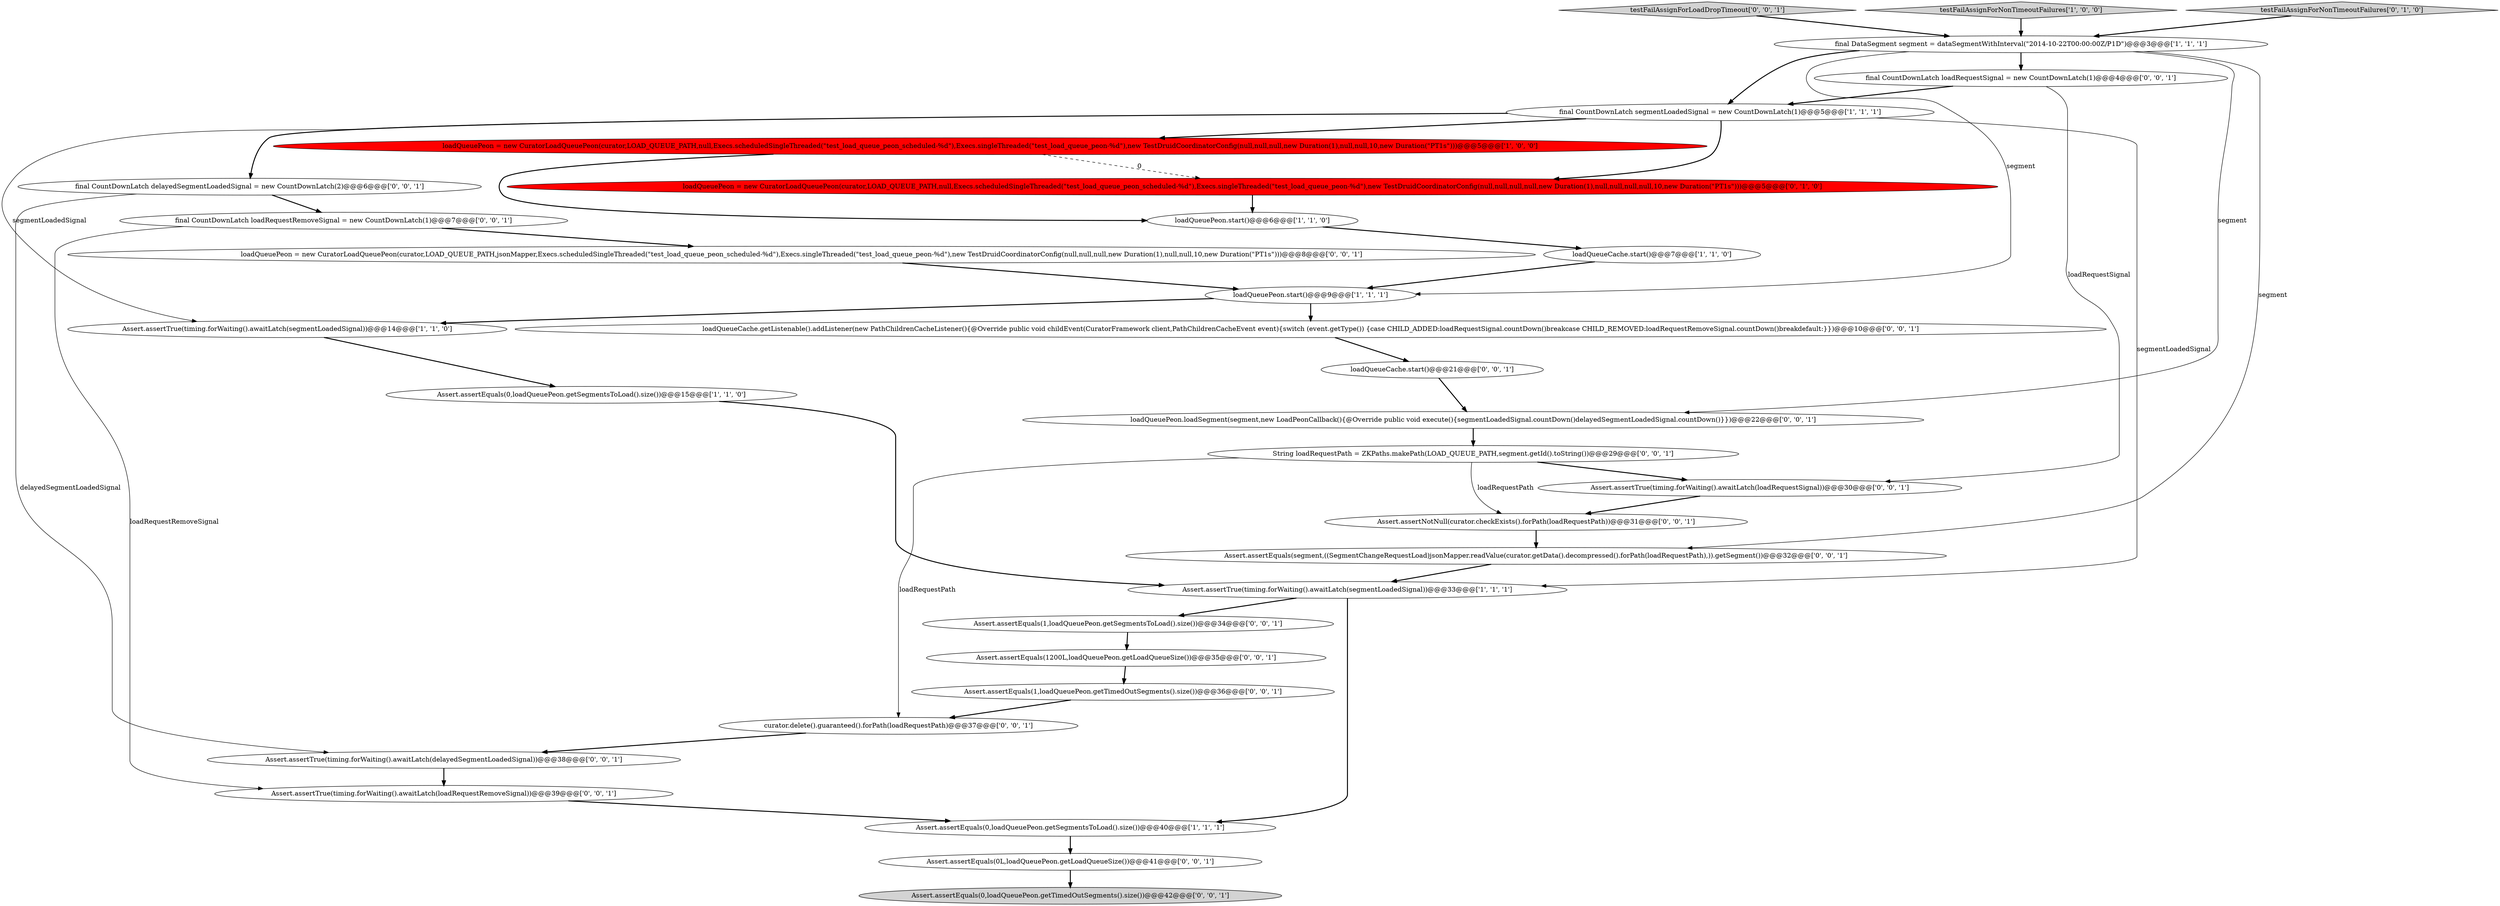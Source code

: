 digraph {
24 [style = filled, label = "final CountDownLatch loadRequestSignal = new CountDownLatch(1)@@@4@@@['0', '0', '1']", fillcolor = white, shape = ellipse image = "AAA0AAABBB3BBB"];
30 [style = filled, label = "Assert.assertNotNull(curator.checkExists().forPath(loadRequestPath))@@@31@@@['0', '0', '1']", fillcolor = white, shape = ellipse image = "AAA0AAABBB3BBB"];
18 [style = filled, label = "loadQueueCache.start()@@@21@@@['0', '0', '1']", fillcolor = white, shape = ellipse image = "AAA0AAABBB3BBB"];
0 [style = filled, label = "final DataSegment segment = dataSegmentWithInterval(\"2014-10-22T00:00:00Z/P1D\")@@@3@@@['1', '1', '1']", fillcolor = white, shape = ellipse image = "AAA0AAABBB1BBB"];
13 [style = filled, label = "Assert.assertEquals(1,loadQueuePeon.getTimedOutSegments().size())@@@36@@@['0', '0', '1']", fillcolor = white, shape = ellipse image = "AAA0AAABBB3BBB"];
4 [style = filled, label = "final CountDownLatch segmentLoadedSignal = new CountDownLatch(1)@@@5@@@['1', '1', '1']", fillcolor = white, shape = ellipse image = "AAA0AAABBB1BBB"];
3 [style = filled, label = "Assert.assertEquals(0,loadQueuePeon.getSegmentsToLoad().size())@@@15@@@['1', '1', '0']", fillcolor = white, shape = ellipse image = "AAA0AAABBB1BBB"];
14 [style = filled, label = "final CountDownLatch loadRequestRemoveSignal = new CountDownLatch(1)@@@7@@@['0', '0', '1']", fillcolor = white, shape = ellipse image = "AAA0AAABBB3BBB"];
21 [style = filled, label = "testFailAssignForLoadDropTimeout['0', '0', '1']", fillcolor = lightgray, shape = diamond image = "AAA0AAABBB3BBB"];
32 [style = filled, label = "loadQueuePeon = new CuratorLoadQueuePeon(curator,LOAD_QUEUE_PATH,jsonMapper,Execs.scheduledSingleThreaded(\"test_load_queue_peon_scheduled-%d\"),Execs.singleThreaded(\"test_load_queue_peon-%d\"),new TestDruidCoordinatorConfig(null,null,null,new Duration(1),null,null,10,new Duration(\"PT1s\")))@@@8@@@['0', '0', '1']", fillcolor = white, shape = ellipse image = "AAA0AAABBB3BBB"];
5 [style = filled, label = "loadQueueCache.start()@@@7@@@['1', '1', '0']", fillcolor = white, shape = ellipse image = "AAA0AAABBB1BBB"];
27 [style = filled, label = "curator.delete().guaranteed().forPath(loadRequestPath)@@@37@@@['0', '0', '1']", fillcolor = white, shape = ellipse image = "AAA0AAABBB3BBB"];
19 [style = filled, label = "loadQueueCache.getListenable().addListener(new PathChildrenCacheListener(){@Override public void childEvent(CuratorFramework client,PathChildrenCacheEvent event){switch (event.getType()) {case CHILD_ADDED:loadRequestSignal.countDown()breakcase CHILD_REMOVED:loadRequestRemoveSignal.countDown()breakdefault:}})@@@10@@@['0', '0', '1']", fillcolor = white, shape = ellipse image = "AAA0AAABBB3BBB"];
26 [style = filled, label = "Assert.assertTrue(timing.forWaiting().awaitLatch(loadRequestSignal))@@@30@@@['0', '0', '1']", fillcolor = white, shape = ellipse image = "AAA0AAABBB3BBB"];
2 [style = filled, label = "Assert.assertTrue(timing.forWaiting().awaitLatch(segmentLoadedSignal))@@@14@@@['1', '1', '0']", fillcolor = white, shape = ellipse image = "AAA0AAABBB1BBB"];
7 [style = filled, label = "Assert.assertEquals(0,loadQueuePeon.getSegmentsToLoad().size())@@@40@@@['1', '1', '1']", fillcolor = white, shape = ellipse image = "AAA0AAABBB1BBB"];
6 [style = filled, label = "loadQueuePeon = new CuratorLoadQueuePeon(curator,LOAD_QUEUE_PATH,null,Execs.scheduledSingleThreaded(\"test_load_queue_peon_scheduled-%d\"),Execs.singleThreaded(\"test_load_queue_peon-%d\"),new TestDruidCoordinatorConfig(null,null,null,new Duration(1),null,null,10,new Duration(\"PT1s\")))@@@5@@@['1', '0', '0']", fillcolor = red, shape = ellipse image = "AAA1AAABBB1BBB"];
22 [style = filled, label = "String loadRequestPath = ZKPaths.makePath(LOAD_QUEUE_PATH,segment.getId().toString())@@@29@@@['0', '0', '1']", fillcolor = white, shape = ellipse image = "AAA0AAABBB3BBB"];
23 [style = filled, label = "Assert.assertEquals(0L,loadQueuePeon.getLoadQueueSize())@@@41@@@['0', '0', '1']", fillcolor = white, shape = ellipse image = "AAA0AAABBB3BBB"];
29 [style = filled, label = "Assert.assertEquals(1200L,loadQueuePeon.getLoadQueueSize())@@@35@@@['0', '0', '1']", fillcolor = white, shape = ellipse image = "AAA0AAABBB3BBB"];
9 [style = filled, label = "loadQueuePeon.start()@@@9@@@['1', '1', '1']", fillcolor = white, shape = ellipse image = "AAA0AAABBB1BBB"];
8 [style = filled, label = "testFailAssignForNonTimeoutFailures['1', '0', '0']", fillcolor = lightgray, shape = diamond image = "AAA0AAABBB1BBB"];
11 [style = filled, label = "testFailAssignForNonTimeoutFailures['0', '1', '0']", fillcolor = lightgray, shape = diamond image = "AAA0AAABBB2BBB"];
31 [style = filled, label = "loadQueuePeon.loadSegment(segment,new LoadPeonCallback(){@Override public void execute(){segmentLoadedSignal.countDown()delayedSegmentLoadedSignal.countDown()}})@@@22@@@['0', '0', '1']", fillcolor = white, shape = ellipse image = "AAA0AAABBB3BBB"];
10 [style = filled, label = "Assert.assertTrue(timing.forWaiting().awaitLatch(segmentLoadedSignal))@@@33@@@['1', '1', '1']", fillcolor = white, shape = ellipse image = "AAA0AAABBB1BBB"];
17 [style = filled, label = "Assert.assertEquals(1,loadQueuePeon.getSegmentsToLoad().size())@@@34@@@['0', '0', '1']", fillcolor = white, shape = ellipse image = "AAA0AAABBB3BBB"];
12 [style = filled, label = "loadQueuePeon = new CuratorLoadQueuePeon(curator,LOAD_QUEUE_PATH,null,Execs.scheduledSingleThreaded(\"test_load_queue_peon_scheduled-%d\"),Execs.singleThreaded(\"test_load_queue_peon-%d\"),new TestDruidCoordinatorConfig(null,null,null,null,new Duration(1),null,null,null,null,10,new Duration(\"PT1s\")))@@@5@@@['0', '1', '0']", fillcolor = red, shape = ellipse image = "AAA1AAABBB2BBB"];
25 [style = filled, label = "final CountDownLatch delayedSegmentLoadedSignal = new CountDownLatch(2)@@@6@@@['0', '0', '1']", fillcolor = white, shape = ellipse image = "AAA0AAABBB3BBB"];
15 [style = filled, label = "Assert.assertEquals(segment,((SegmentChangeRequestLoad)jsonMapper.readValue(curator.getData().decompressed().forPath(loadRequestPath),)).getSegment())@@@32@@@['0', '0', '1']", fillcolor = white, shape = ellipse image = "AAA0AAABBB3BBB"];
16 [style = filled, label = "Assert.assertTrue(timing.forWaiting().awaitLatch(delayedSegmentLoadedSignal))@@@38@@@['0', '0', '1']", fillcolor = white, shape = ellipse image = "AAA0AAABBB3BBB"];
20 [style = filled, label = "Assert.assertTrue(timing.forWaiting().awaitLatch(loadRequestRemoveSignal))@@@39@@@['0', '0', '1']", fillcolor = white, shape = ellipse image = "AAA0AAABBB3BBB"];
28 [style = filled, label = "Assert.assertEquals(0,loadQueuePeon.getTimedOutSegments().size())@@@42@@@['0', '0', '1']", fillcolor = lightgray, shape = ellipse image = "AAA0AAABBB3BBB"];
1 [style = filled, label = "loadQueuePeon.start()@@@6@@@['1', '1', '0']", fillcolor = white, shape = ellipse image = "AAA0AAABBB1BBB"];
1->5 [style = bold, label=""];
0->15 [style = solid, label="segment"];
22->26 [style = bold, label=""];
18->31 [style = bold, label=""];
15->10 [style = bold, label=""];
19->18 [style = bold, label=""];
31->22 [style = bold, label=""];
5->9 [style = bold, label=""];
4->25 [style = bold, label=""];
21->0 [style = bold, label=""];
4->6 [style = bold, label=""];
9->2 [style = bold, label=""];
4->10 [style = solid, label="segmentLoadedSignal"];
25->16 [style = solid, label="delayedSegmentLoadedSignal"];
2->3 [style = bold, label=""];
14->20 [style = solid, label="loadRequestRemoveSignal"];
10->17 [style = bold, label=""];
25->14 [style = bold, label=""];
22->30 [style = solid, label="loadRequestPath"];
27->16 [style = bold, label=""];
0->9 [style = solid, label="segment"];
12->1 [style = bold, label=""];
10->7 [style = bold, label=""];
26->30 [style = bold, label=""];
6->12 [style = dashed, label="0"];
8->0 [style = bold, label=""];
23->28 [style = bold, label=""];
6->1 [style = bold, label=""];
3->10 [style = bold, label=""];
32->9 [style = bold, label=""];
11->0 [style = bold, label=""];
24->4 [style = bold, label=""];
13->27 [style = bold, label=""];
0->4 [style = bold, label=""];
24->26 [style = solid, label="loadRequestSignal"];
0->24 [style = bold, label=""];
7->23 [style = bold, label=""];
0->31 [style = solid, label="segment"];
4->12 [style = bold, label=""];
9->19 [style = bold, label=""];
20->7 [style = bold, label=""];
14->32 [style = bold, label=""];
17->29 [style = bold, label=""];
16->20 [style = bold, label=""];
22->27 [style = solid, label="loadRequestPath"];
4->2 [style = solid, label="segmentLoadedSignal"];
30->15 [style = bold, label=""];
29->13 [style = bold, label=""];
}

